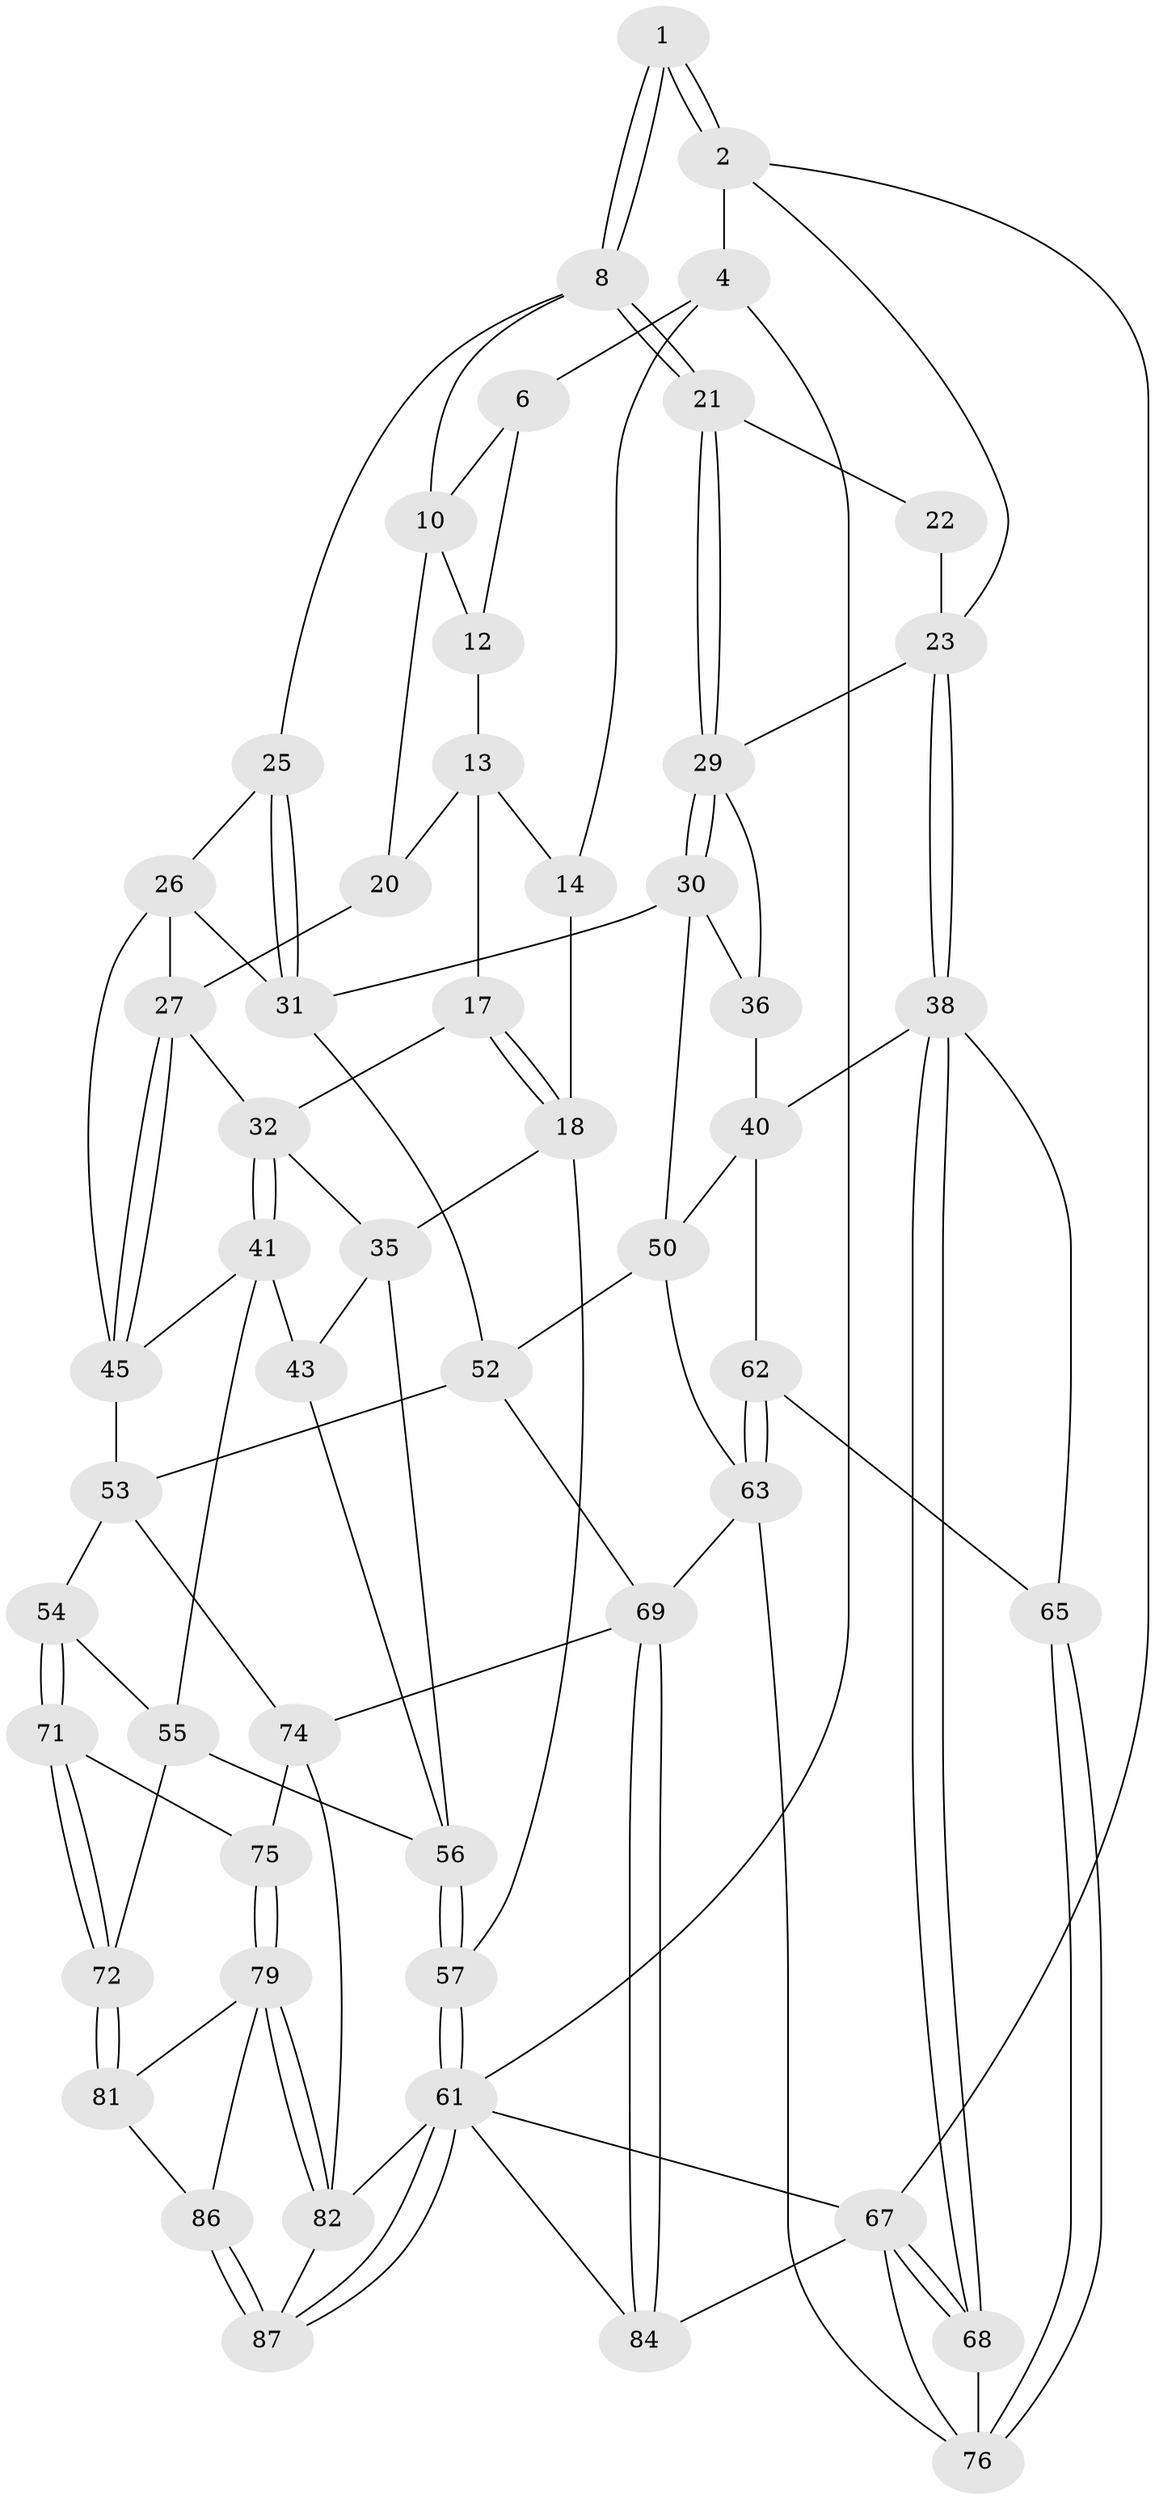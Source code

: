 // original degree distribution, {4: 0.21978021978021978, 5: 0.5714285714285714, 3: 0.02197802197802198, 6: 0.18681318681318682}
// Generated by graph-tools (version 1.1) at 2025/11/02/27/25 16:11:54]
// undirected, 54 vertices, 121 edges
graph export_dot {
graph [start="1"]
  node [color=gray90,style=filled];
  1 [pos="+0.6890945856955805+0"];
  2 [pos="+1+0",super="+3"];
  4 [pos="+0+0",super="+5"];
  6 [pos="+0.06398911778838198+0",super="+7"];
  8 [pos="+0.4470302210263822+0.1650442778910593",super="+9"];
  10 [pos="+0.3890241163956935+0.15903347487090277",super="+11"];
  12 [pos="+0.18594622138780154+0.06819704626009643"];
  13 [pos="+0.10283352103594819+0.181912666764645",super="+16"];
  14 [pos="+0.09450027963255492+0.17582579932314898",super="+15"];
  17 [pos="+0.05825160420023261+0.292367372550829"];
  18 [pos="+0+0.32338889352815237",super="+19"];
  20 [pos="+0.2035793007158661+0.24485335519198212"];
  21 [pos="+0.6036930457911355+0.2195802559065911"];
  22 [pos="+0.9858011142489761+0"];
  23 [pos="+1+0.2663709343892232",super="+24"];
  25 [pos="+0.4011246326214329+0.3481450878222316"];
  26 [pos="+0.3843117033438055+0.3550417094831077",super="+46"];
  27 [pos="+0.2750847072925675+0.36417908589052983",super="+28"];
  29 [pos="+0.6174263561213554+0.25481661501326003",super="+34"];
  30 [pos="+0.5734662669567056+0.3698886415781169",super="+37"];
  31 [pos="+0.4155457780702495+0.359766449993505",super="+48"];
  32 [pos="+0.20539269193686424+0.3365797453876333",super="+33"];
  35 [pos="+0.06790900713900708+0.4346140028285694",super="+44"];
  36 [pos="+0.7777031983583997+0.36390246386836084"];
  38 [pos="+1+0.539940808730708",super="+39"];
  40 [pos="+0.7781950484125454+0.36473959906691644",super="+49"];
  41 [pos="+0.17212591237179822+0.463875104134336",super="+42"];
  43 [pos="+0.12810364202876162+0.5041684057146014"];
  45 [pos="+0.275625867758265+0.43377361192236025",super="+47"];
  50 [pos="+0.5965926708410367+0.4749295749974989",super="+51"];
  52 [pos="+0.47603674169221666+0.5325101821539745",super="+58"];
  53 [pos="+0.2702415780393312+0.560783270074659",super="+59"];
  54 [pos="+0.26362717419548576+0.5627106259700996"];
  55 [pos="+0.1478642726708847+0.5231394180542598",super="+66"];
  56 [pos="+0+0.6552924545012495",super="+60"];
  57 [pos="+0+0.6556227654540875"];
  61 [pos="+0+1",super="+88"];
  62 [pos="+0.7618077847432113+0.5788982859081753"];
  63 [pos="+0.6226186876530282+0.6856998229904381",super="+64"];
  65 [pos="+0.7987677026204834+0.58534551498154"];
  67 [pos="+1+0.8321748831787066",super="+83"];
  68 [pos="+1+0.6537308411668024"];
  69 [pos="+0.603771054715004+0.7137784025106458",super="+70"];
  71 [pos="+0.22099306796086227+0.6926359794059391"];
  72 [pos="+0.15158050112394347+0.7144766650303244",super="+73"];
  74 [pos="+0.4069968949703507+0.6653723358073973",super="+78"];
  75 [pos="+0.27146371224452487+0.7209155299439596"];
  76 [pos="+0.7825596174358128+0.7119848979363453",super="+77"];
  79 [pos="+0.2846345542666371+0.782151688479954",super="+80"];
  81 [pos="+0.20311155680876186+0.8162244826584393",super="+85"];
  82 [pos="+0.4021770452882114+0.8651462243315551",super="+89"];
  84 [pos="+0.6809502339656613+0.9228254844941323"];
  86 [pos="+0+1",super="+90"];
  87 [pos="+0+1",super="+91"];
  1 -- 2;
  1 -- 2;
  1 -- 8;
  1 -- 8;
  2 -- 67;
  2 -- 4;
  2 -- 23;
  4 -- 61;
  4 -- 14 [weight=2];
  4 -- 6;
  6 -- 12;
  6 -- 10;
  8 -- 21;
  8 -- 21;
  8 -- 25;
  8 -- 10;
  10 -- 12;
  10 -- 20;
  12 -- 13;
  13 -- 14;
  13 -- 17;
  13 -- 20;
  14 -- 18;
  17 -- 18;
  17 -- 18;
  17 -- 32;
  18 -- 35;
  18 -- 57;
  20 -- 27;
  21 -- 22;
  21 -- 29;
  21 -- 29;
  22 -- 23;
  23 -- 38;
  23 -- 38;
  23 -- 29;
  25 -- 26;
  25 -- 31;
  25 -- 31;
  26 -- 27;
  26 -- 31;
  26 -- 45;
  27 -- 45;
  27 -- 45;
  27 -- 32;
  29 -- 30;
  29 -- 30;
  29 -- 36;
  30 -- 31;
  30 -- 50;
  30 -- 36;
  31 -- 52;
  32 -- 41;
  32 -- 41;
  32 -- 35;
  35 -- 56;
  35 -- 43;
  36 -- 40;
  38 -- 68;
  38 -- 68;
  38 -- 40;
  38 -- 65;
  40 -- 50;
  40 -- 62;
  41 -- 45;
  41 -- 43;
  41 -- 55;
  43 -- 56;
  45 -- 53;
  50 -- 52;
  50 -- 63;
  52 -- 69;
  52 -- 53;
  53 -- 54;
  53 -- 74;
  54 -- 55;
  54 -- 71;
  54 -- 71;
  55 -- 56;
  55 -- 72;
  56 -- 57;
  56 -- 57;
  57 -- 61;
  57 -- 61;
  61 -- 87;
  61 -- 87;
  61 -- 82;
  61 -- 67;
  61 -- 84;
  62 -- 63;
  62 -- 63;
  62 -- 65;
  63 -- 76;
  63 -- 69;
  65 -- 76;
  65 -- 76;
  67 -- 68;
  67 -- 68;
  67 -- 76;
  67 -- 84;
  68 -- 76;
  69 -- 84;
  69 -- 84;
  69 -- 74;
  71 -- 72;
  71 -- 72;
  71 -- 75;
  72 -- 81 [weight=2];
  72 -- 81;
  74 -- 75;
  74 -- 82;
  75 -- 79;
  75 -- 79;
  79 -- 82;
  79 -- 82;
  79 -- 81;
  79 -- 86;
  81 -- 86;
  82 -- 87;
  86 -- 87 [weight=2];
  86 -- 87;
}
